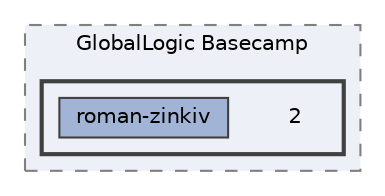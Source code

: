digraph "D:/myProgrammingPlayground/GlobalLogic Basecamp/2"
{
 // LATEX_PDF_SIZE
  bgcolor="transparent";
  edge [fontname=Helvetica,fontsize=10,labelfontname=Helvetica,labelfontsize=10];
  node [fontname=Helvetica,fontsize=10,shape=box,height=0.2,width=0.4];
  compound=true
  subgraph clusterdir_85ddbdbcba34ffa0a6806e678d340c13 {
    graph [ bgcolor="#edf0f7", pencolor="grey50", label="GlobalLogic Basecamp", fontname=Helvetica,fontsize=10 style="filled,dashed", URL="dir_85ddbdbcba34ffa0a6806e678d340c13.html",tooltip=""]
  subgraph clusterdir_14d66afc3e615125cbde5f64a7cf7f9c {
    graph [ bgcolor="#edf0f7", pencolor="grey25", label="", fontname=Helvetica,fontsize=10 style="filled,bold", URL="dir_14d66afc3e615125cbde5f64a7cf7f9c.html",tooltip=""]
    dir_14d66afc3e615125cbde5f64a7cf7f9c [shape=plaintext, label="2"];
  dir_9daeca0962b76ca60bc305457d23f5b0 [label="roman-zinkiv", fillcolor="#a2b4d6", color="grey25", style="filled", URL="dir_9daeca0962b76ca60bc305457d23f5b0.html",tooltip=""];
  }
  }
}
